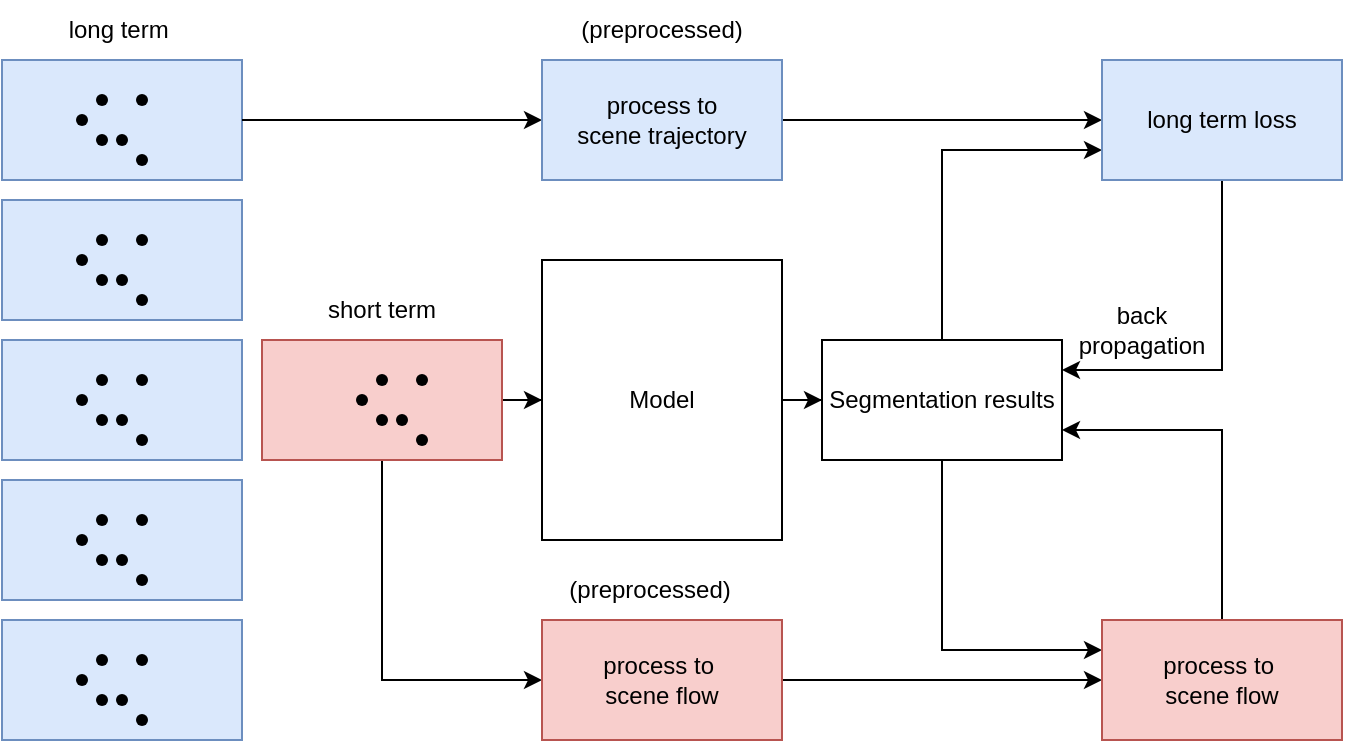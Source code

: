 <mxfile version="25.0.1">
  <diagram name="第 1 页" id="4o_lDxEVNhOIDceOlCGF">
    <mxGraphModel dx="1059" dy="554" grid="1" gridSize="10" guides="1" tooltips="1" connect="1" arrows="1" fold="1" page="1" pageScale="1" pageWidth="827" pageHeight="1169" math="0" shadow="0">
      <root>
        <mxCell id="0" />
        <mxCell id="1" parent="0" />
        <mxCell id="4sY1oFhWT7aM1cHkjKMV-16" style="edgeStyle=orthogonalEdgeStyle;rounded=0;orthogonalLoop=1;jettySize=auto;html=1;entryX=0;entryY=0.5;entryDx=0;entryDy=0;" edge="1" parent="1" source="4sY1oFhWT7aM1cHkjKMV-18" target="4sY1oFhWT7aM1cHkjKMV-13">
          <mxGeometry relative="1" as="geometry" />
        </mxCell>
        <mxCell id="4sY1oFhWT7aM1cHkjKMV-1" value="" style="rounded=0;whiteSpace=wrap;html=1;fillColor=#dae8fc;strokeColor=#6c8ebf;" vertex="1" parent="1">
          <mxGeometry x="90" y="80" width="120" height="60" as="geometry" />
        </mxCell>
        <mxCell id="4sY1oFhWT7aM1cHkjKMV-2" value="" style="rounded=0;whiteSpace=wrap;html=1;fillColor=#dae8fc;strokeColor=#6c8ebf;" vertex="1" parent="1">
          <mxGeometry x="90" y="150" width="120" height="60" as="geometry" />
        </mxCell>
        <mxCell id="4sY1oFhWT7aM1cHkjKMV-3" value="" style="rounded=0;whiteSpace=wrap;html=1;fillColor=#dae8fc;strokeColor=#6c8ebf;" vertex="1" parent="1">
          <mxGeometry x="90" y="220" width="120" height="60" as="geometry" />
        </mxCell>
        <mxCell id="4sY1oFhWT7aM1cHkjKMV-4" value="" style="rounded=0;whiteSpace=wrap;html=1;fillColor=#dae8fc;strokeColor=#6c8ebf;" vertex="1" parent="1">
          <mxGeometry x="90" y="290" width="120" height="60" as="geometry" />
        </mxCell>
        <mxCell id="4sY1oFhWT7aM1cHkjKMV-5" value="" style="rounded=0;whiteSpace=wrap;html=1;fillColor=#dae8fc;strokeColor=#6c8ebf;" vertex="1" parent="1">
          <mxGeometry x="90" y="360" width="120" height="60" as="geometry" />
        </mxCell>
        <mxCell id="4sY1oFhWT7aM1cHkjKMV-10" style="edgeStyle=orthogonalEdgeStyle;rounded=0;orthogonalLoop=1;jettySize=auto;html=1;entryX=0;entryY=0.5;entryDx=0;entryDy=0;" edge="1" parent="1" source="4sY1oFhWT7aM1cHkjKMV-7" target="4sY1oFhWT7aM1cHkjKMV-9">
          <mxGeometry relative="1" as="geometry" />
        </mxCell>
        <mxCell id="4sY1oFhWT7aM1cHkjKMV-20" style="edgeStyle=orthogonalEdgeStyle;rounded=0;orthogonalLoop=1;jettySize=auto;html=1;entryX=0;entryY=0.5;entryDx=0;entryDy=0;" edge="1" parent="1" source="4sY1oFhWT7aM1cHkjKMV-7" target="4sY1oFhWT7aM1cHkjKMV-19">
          <mxGeometry relative="1" as="geometry">
            <Array as="points">
              <mxPoint x="280" y="390" />
            </Array>
          </mxGeometry>
        </mxCell>
        <mxCell id="4sY1oFhWT7aM1cHkjKMV-7" value="" style="rounded=0;whiteSpace=wrap;html=1;fillColor=#f8cecc;strokeColor=#b85450;" vertex="1" parent="1">
          <mxGeometry x="220" y="220" width="120" height="60" as="geometry" />
        </mxCell>
        <mxCell id="4sY1oFhWT7aM1cHkjKMV-11" style="edgeStyle=orthogonalEdgeStyle;rounded=0;orthogonalLoop=1;jettySize=auto;html=1;entryX=0;entryY=0.5;entryDx=0;entryDy=0;" edge="1" parent="1" source="4sY1oFhWT7aM1cHkjKMV-9" target="4sY1oFhWT7aM1cHkjKMV-12">
          <mxGeometry relative="1" as="geometry">
            <mxPoint x="660" y="250" as="targetPoint" />
          </mxGeometry>
        </mxCell>
        <mxCell id="4sY1oFhWT7aM1cHkjKMV-9" value="Model" style="rounded=0;whiteSpace=wrap;html=1;" vertex="1" parent="1">
          <mxGeometry x="360" y="180" width="120" height="140" as="geometry" />
        </mxCell>
        <mxCell id="4sY1oFhWT7aM1cHkjKMV-21" style="edgeStyle=orthogonalEdgeStyle;rounded=0;orthogonalLoop=1;jettySize=auto;html=1;entryX=0;entryY=0.75;entryDx=0;entryDy=0;" edge="1" parent="1" source="4sY1oFhWT7aM1cHkjKMV-12" target="4sY1oFhWT7aM1cHkjKMV-13">
          <mxGeometry relative="1" as="geometry">
            <mxPoint x="640" y="110" as="targetPoint" />
            <Array as="points">
              <mxPoint x="560" y="125" />
            </Array>
          </mxGeometry>
        </mxCell>
        <mxCell id="4sY1oFhWT7aM1cHkjKMV-23" style="edgeStyle=orthogonalEdgeStyle;rounded=0;orthogonalLoop=1;jettySize=auto;html=1;entryX=0;entryY=0.25;entryDx=0;entryDy=0;exitX=0.5;exitY=1;exitDx=0;exitDy=0;" edge="1" parent="1" source="4sY1oFhWT7aM1cHkjKMV-12" target="4sY1oFhWT7aM1cHkjKMV-22">
          <mxGeometry relative="1" as="geometry" />
        </mxCell>
        <mxCell id="4sY1oFhWT7aM1cHkjKMV-12" value="Segmentation results" style="rounded=0;whiteSpace=wrap;html=1;" vertex="1" parent="1">
          <mxGeometry x="500" y="220" width="120" height="60" as="geometry" />
        </mxCell>
        <mxCell id="4sY1oFhWT7aM1cHkjKMV-25" style="edgeStyle=orthogonalEdgeStyle;rounded=0;orthogonalLoop=1;jettySize=auto;html=1;entryX=1;entryY=0.25;entryDx=0;entryDy=0;exitX=0.5;exitY=1;exitDx=0;exitDy=0;" edge="1" parent="1" source="4sY1oFhWT7aM1cHkjKMV-13" target="4sY1oFhWT7aM1cHkjKMV-12">
          <mxGeometry relative="1" as="geometry" />
        </mxCell>
        <mxCell id="4sY1oFhWT7aM1cHkjKMV-13" value="long term loss" style="rounded=0;whiteSpace=wrap;html=1;fillColor=#dae8fc;strokeColor=#6c8ebf;" vertex="1" parent="1">
          <mxGeometry x="640" y="80" width="120" height="60" as="geometry" />
        </mxCell>
        <mxCell id="4sY1oFhWT7aM1cHkjKMV-14" value="long term&amp;nbsp;" style="text;html=1;align=center;verticalAlign=middle;whiteSpace=wrap;rounded=0;" vertex="1" parent="1">
          <mxGeometry x="90" y="50" width="120" height="30" as="geometry" />
        </mxCell>
        <mxCell id="4sY1oFhWT7aM1cHkjKMV-15" value="short term" style="text;html=1;align=center;verticalAlign=middle;whiteSpace=wrap;rounded=0;" vertex="1" parent="1">
          <mxGeometry x="220" y="190" width="120" height="30" as="geometry" />
        </mxCell>
        <mxCell id="4sY1oFhWT7aM1cHkjKMV-17" value="" style="edgeStyle=orthogonalEdgeStyle;rounded=0;orthogonalLoop=1;jettySize=auto;html=1;entryX=0;entryY=0.5;entryDx=0;entryDy=0;" edge="1" parent="1" source="4sY1oFhWT7aM1cHkjKMV-1" target="4sY1oFhWT7aM1cHkjKMV-18">
          <mxGeometry relative="1" as="geometry">
            <mxPoint x="210" y="110" as="sourcePoint" />
            <mxPoint x="600" y="110" as="targetPoint" />
          </mxGeometry>
        </mxCell>
        <mxCell id="4sY1oFhWT7aM1cHkjKMV-18" value="&lt;div&gt;process to&lt;/div&gt;scene trajectory" style="rounded=0;whiteSpace=wrap;html=1;fillColor=#dae8fc;strokeColor=#6c8ebf;" vertex="1" parent="1">
          <mxGeometry x="360" y="80" width="120" height="60" as="geometry" />
        </mxCell>
        <mxCell id="4sY1oFhWT7aM1cHkjKMV-24" style="edgeStyle=orthogonalEdgeStyle;rounded=0;orthogonalLoop=1;jettySize=auto;html=1;entryX=0;entryY=0.5;entryDx=0;entryDy=0;" edge="1" parent="1" source="4sY1oFhWT7aM1cHkjKMV-19" target="4sY1oFhWT7aM1cHkjKMV-22">
          <mxGeometry relative="1" as="geometry" />
        </mxCell>
        <mxCell id="4sY1oFhWT7aM1cHkjKMV-19" value="process to&amp;nbsp;&lt;div&gt;scene flow&lt;/div&gt;" style="rounded=0;whiteSpace=wrap;html=1;fillColor=#f8cecc;strokeColor=#b85450;" vertex="1" parent="1">
          <mxGeometry x="360" y="360" width="120" height="60" as="geometry" />
        </mxCell>
        <mxCell id="4sY1oFhWT7aM1cHkjKMV-26" style="edgeStyle=orthogonalEdgeStyle;rounded=0;orthogonalLoop=1;jettySize=auto;html=1;entryX=1;entryY=0.75;entryDx=0;entryDy=0;" edge="1" parent="1" source="4sY1oFhWT7aM1cHkjKMV-22" target="4sY1oFhWT7aM1cHkjKMV-12">
          <mxGeometry relative="1" as="geometry">
            <Array as="points">
              <mxPoint x="700" y="265" />
            </Array>
          </mxGeometry>
        </mxCell>
        <mxCell id="4sY1oFhWT7aM1cHkjKMV-22" value="process to&amp;nbsp;&lt;div&gt;scene flow&lt;/div&gt;" style="rounded=0;whiteSpace=wrap;html=1;fillColor=#f8cecc;strokeColor=#b85450;" vertex="1" parent="1">
          <mxGeometry x="640" y="360" width="120" height="60" as="geometry" />
        </mxCell>
        <mxCell id="4sY1oFhWT7aM1cHkjKMV-27" value="(preprocessed)" style="text;html=1;align=center;verticalAlign=middle;whiteSpace=wrap;rounded=0;" vertex="1" parent="1">
          <mxGeometry x="384" y="330" width="60" height="30" as="geometry" />
        </mxCell>
        <mxCell id="4sY1oFhWT7aM1cHkjKMV-29" value="(preprocessed)" style="text;html=1;align=center;verticalAlign=middle;whiteSpace=wrap;rounded=0;" vertex="1" parent="1">
          <mxGeometry x="390" y="50" width="60" height="30" as="geometry" />
        </mxCell>
        <mxCell id="4sY1oFhWT7aM1cHkjKMV-30" value="back propagation" style="text;html=1;align=center;verticalAlign=middle;whiteSpace=wrap;rounded=0;" vertex="1" parent="1">
          <mxGeometry x="630" y="200" width="60" height="30" as="geometry" />
        </mxCell>
        <mxCell id="4sY1oFhWT7aM1cHkjKMV-37" value="" style="group" vertex="1" connectable="0" parent="1">
          <mxGeometry x="120" y="90" width="50" height="50" as="geometry" />
        </mxCell>
        <mxCell id="4sY1oFhWT7aM1cHkjKMV-31" value="" style="shape=waypoint;sketch=0;fillStyle=solid;size=6;pointerEvents=1;points=[];fillColor=none;resizable=0;rotatable=0;perimeter=centerPerimeter;snapToPoint=1;" vertex="1" parent="4sY1oFhWT7aM1cHkjKMV-37">
          <mxGeometry x="10" y="20" width="20" height="20" as="geometry" />
        </mxCell>
        <mxCell id="4sY1oFhWT7aM1cHkjKMV-32" value="" style="shape=waypoint;sketch=0;fillStyle=solid;size=6;pointerEvents=1;points=[];fillColor=none;resizable=0;rotatable=0;perimeter=centerPerimeter;snapToPoint=1;" vertex="1" parent="4sY1oFhWT7aM1cHkjKMV-37">
          <mxGeometry x="10" width="20" height="20" as="geometry" />
        </mxCell>
        <mxCell id="4sY1oFhWT7aM1cHkjKMV-33" value="" style="shape=waypoint;sketch=0;fillStyle=solid;size=6;pointerEvents=1;points=[];fillColor=none;resizable=0;rotatable=0;perimeter=centerPerimeter;snapToPoint=1;" vertex="1" parent="4sY1oFhWT7aM1cHkjKMV-37">
          <mxGeometry x="30" y="30" width="20" height="20" as="geometry" />
        </mxCell>
        <mxCell id="4sY1oFhWT7aM1cHkjKMV-34" value="" style="shape=waypoint;sketch=0;fillStyle=solid;size=6;pointerEvents=1;points=[];fillColor=none;resizable=0;rotatable=0;perimeter=centerPerimeter;snapToPoint=1;" vertex="1" parent="4sY1oFhWT7aM1cHkjKMV-37">
          <mxGeometry y="10" width="20" height="20" as="geometry" />
        </mxCell>
        <mxCell id="4sY1oFhWT7aM1cHkjKMV-35" value="" style="shape=waypoint;sketch=0;fillStyle=solid;size=6;pointerEvents=1;points=[];fillColor=none;resizable=0;rotatable=0;perimeter=centerPerimeter;snapToPoint=1;" vertex="1" parent="4sY1oFhWT7aM1cHkjKMV-37">
          <mxGeometry x="20" y="20" width="20" height="20" as="geometry" />
        </mxCell>
        <mxCell id="4sY1oFhWT7aM1cHkjKMV-36" value="" style="shape=waypoint;sketch=0;fillStyle=solid;size=6;pointerEvents=1;points=[];fillColor=none;resizable=0;rotatable=0;perimeter=centerPerimeter;snapToPoint=1;" vertex="1" parent="4sY1oFhWT7aM1cHkjKMV-37">
          <mxGeometry x="30" width="20" height="20" as="geometry" />
        </mxCell>
        <mxCell id="4sY1oFhWT7aM1cHkjKMV-38" value="" style="group" vertex="1" connectable="0" parent="1">
          <mxGeometry x="120" y="160" width="50" height="50" as="geometry" />
        </mxCell>
        <mxCell id="4sY1oFhWT7aM1cHkjKMV-39" value="" style="shape=waypoint;sketch=0;fillStyle=solid;size=6;pointerEvents=1;points=[];fillColor=none;resizable=0;rotatable=0;perimeter=centerPerimeter;snapToPoint=1;" vertex="1" parent="4sY1oFhWT7aM1cHkjKMV-38">
          <mxGeometry x="10" y="20" width="20" height="20" as="geometry" />
        </mxCell>
        <mxCell id="4sY1oFhWT7aM1cHkjKMV-40" value="" style="shape=waypoint;sketch=0;fillStyle=solid;size=6;pointerEvents=1;points=[];fillColor=none;resizable=0;rotatable=0;perimeter=centerPerimeter;snapToPoint=1;" vertex="1" parent="4sY1oFhWT7aM1cHkjKMV-38">
          <mxGeometry x="10" width="20" height="20" as="geometry" />
        </mxCell>
        <mxCell id="4sY1oFhWT7aM1cHkjKMV-41" value="" style="shape=waypoint;sketch=0;fillStyle=solid;size=6;pointerEvents=1;points=[];fillColor=none;resizable=0;rotatable=0;perimeter=centerPerimeter;snapToPoint=1;" vertex="1" parent="4sY1oFhWT7aM1cHkjKMV-38">
          <mxGeometry x="30" y="30" width="20" height="20" as="geometry" />
        </mxCell>
        <mxCell id="4sY1oFhWT7aM1cHkjKMV-42" value="" style="shape=waypoint;sketch=0;fillStyle=solid;size=6;pointerEvents=1;points=[];fillColor=none;resizable=0;rotatable=0;perimeter=centerPerimeter;snapToPoint=1;" vertex="1" parent="4sY1oFhWT7aM1cHkjKMV-38">
          <mxGeometry y="10" width="20" height="20" as="geometry" />
        </mxCell>
        <mxCell id="4sY1oFhWT7aM1cHkjKMV-43" value="" style="shape=waypoint;sketch=0;fillStyle=solid;size=6;pointerEvents=1;points=[];fillColor=none;resizable=0;rotatable=0;perimeter=centerPerimeter;snapToPoint=1;" vertex="1" parent="4sY1oFhWT7aM1cHkjKMV-38">
          <mxGeometry x="20" y="20" width="20" height="20" as="geometry" />
        </mxCell>
        <mxCell id="4sY1oFhWT7aM1cHkjKMV-44" value="" style="shape=waypoint;sketch=0;fillStyle=solid;size=6;pointerEvents=1;points=[];fillColor=none;resizable=0;rotatable=0;perimeter=centerPerimeter;snapToPoint=1;" vertex="1" parent="4sY1oFhWT7aM1cHkjKMV-38">
          <mxGeometry x="30" width="20" height="20" as="geometry" />
        </mxCell>
        <mxCell id="4sY1oFhWT7aM1cHkjKMV-45" value="" style="group" vertex="1" connectable="0" parent="1">
          <mxGeometry x="120" y="230" width="50" height="50" as="geometry" />
        </mxCell>
        <mxCell id="4sY1oFhWT7aM1cHkjKMV-46" value="" style="shape=waypoint;sketch=0;fillStyle=solid;size=6;pointerEvents=1;points=[];fillColor=none;resizable=0;rotatable=0;perimeter=centerPerimeter;snapToPoint=1;" vertex="1" parent="4sY1oFhWT7aM1cHkjKMV-45">
          <mxGeometry x="10" y="20" width="20" height="20" as="geometry" />
        </mxCell>
        <mxCell id="4sY1oFhWT7aM1cHkjKMV-47" value="" style="shape=waypoint;sketch=0;fillStyle=solid;size=6;pointerEvents=1;points=[];fillColor=none;resizable=0;rotatable=0;perimeter=centerPerimeter;snapToPoint=1;" vertex="1" parent="4sY1oFhWT7aM1cHkjKMV-45">
          <mxGeometry x="10" width="20" height="20" as="geometry" />
        </mxCell>
        <mxCell id="4sY1oFhWT7aM1cHkjKMV-48" value="" style="shape=waypoint;sketch=0;fillStyle=solid;size=6;pointerEvents=1;points=[];fillColor=none;resizable=0;rotatable=0;perimeter=centerPerimeter;snapToPoint=1;" vertex="1" parent="4sY1oFhWT7aM1cHkjKMV-45">
          <mxGeometry x="30" y="30" width="20" height="20" as="geometry" />
        </mxCell>
        <mxCell id="4sY1oFhWT7aM1cHkjKMV-49" value="" style="shape=waypoint;sketch=0;fillStyle=solid;size=6;pointerEvents=1;points=[];fillColor=none;resizable=0;rotatable=0;perimeter=centerPerimeter;snapToPoint=1;" vertex="1" parent="4sY1oFhWT7aM1cHkjKMV-45">
          <mxGeometry y="10" width="20" height="20" as="geometry" />
        </mxCell>
        <mxCell id="4sY1oFhWT7aM1cHkjKMV-50" value="" style="shape=waypoint;sketch=0;fillStyle=solid;size=6;pointerEvents=1;points=[];fillColor=none;resizable=0;rotatable=0;perimeter=centerPerimeter;snapToPoint=1;" vertex="1" parent="4sY1oFhWT7aM1cHkjKMV-45">
          <mxGeometry x="20" y="20" width="20" height="20" as="geometry" />
        </mxCell>
        <mxCell id="4sY1oFhWT7aM1cHkjKMV-51" value="" style="shape=waypoint;sketch=0;fillStyle=solid;size=6;pointerEvents=1;points=[];fillColor=none;resizable=0;rotatable=0;perimeter=centerPerimeter;snapToPoint=1;" vertex="1" parent="4sY1oFhWT7aM1cHkjKMV-45">
          <mxGeometry x="30" width="20" height="20" as="geometry" />
        </mxCell>
        <mxCell id="4sY1oFhWT7aM1cHkjKMV-52" value="" style="group" vertex="1" connectable="0" parent="1">
          <mxGeometry x="120" y="300" width="50" height="50" as="geometry" />
        </mxCell>
        <mxCell id="4sY1oFhWT7aM1cHkjKMV-53" value="" style="shape=waypoint;sketch=0;fillStyle=solid;size=6;pointerEvents=1;points=[];fillColor=none;resizable=0;rotatable=0;perimeter=centerPerimeter;snapToPoint=1;" vertex="1" parent="4sY1oFhWT7aM1cHkjKMV-52">
          <mxGeometry x="10" y="20" width="20" height="20" as="geometry" />
        </mxCell>
        <mxCell id="4sY1oFhWT7aM1cHkjKMV-54" value="" style="shape=waypoint;sketch=0;fillStyle=solid;size=6;pointerEvents=1;points=[];fillColor=none;resizable=0;rotatable=0;perimeter=centerPerimeter;snapToPoint=1;" vertex="1" parent="4sY1oFhWT7aM1cHkjKMV-52">
          <mxGeometry x="10" width="20" height="20" as="geometry" />
        </mxCell>
        <mxCell id="4sY1oFhWT7aM1cHkjKMV-55" value="" style="shape=waypoint;sketch=0;fillStyle=solid;size=6;pointerEvents=1;points=[];fillColor=none;resizable=0;rotatable=0;perimeter=centerPerimeter;snapToPoint=1;" vertex="1" parent="4sY1oFhWT7aM1cHkjKMV-52">
          <mxGeometry x="30" y="30" width="20" height="20" as="geometry" />
        </mxCell>
        <mxCell id="4sY1oFhWT7aM1cHkjKMV-56" value="" style="shape=waypoint;sketch=0;fillStyle=solid;size=6;pointerEvents=1;points=[];fillColor=none;resizable=0;rotatable=0;perimeter=centerPerimeter;snapToPoint=1;" vertex="1" parent="4sY1oFhWT7aM1cHkjKMV-52">
          <mxGeometry y="10" width="20" height="20" as="geometry" />
        </mxCell>
        <mxCell id="4sY1oFhWT7aM1cHkjKMV-57" value="" style="shape=waypoint;sketch=0;fillStyle=solid;size=6;pointerEvents=1;points=[];fillColor=none;resizable=0;rotatable=0;perimeter=centerPerimeter;snapToPoint=1;" vertex="1" parent="4sY1oFhWT7aM1cHkjKMV-52">
          <mxGeometry x="20" y="20" width="20" height="20" as="geometry" />
        </mxCell>
        <mxCell id="4sY1oFhWT7aM1cHkjKMV-58" value="" style="shape=waypoint;sketch=0;fillStyle=solid;size=6;pointerEvents=1;points=[];fillColor=none;resizable=0;rotatable=0;perimeter=centerPerimeter;snapToPoint=1;" vertex="1" parent="4sY1oFhWT7aM1cHkjKMV-52">
          <mxGeometry x="30" width="20" height="20" as="geometry" />
        </mxCell>
        <mxCell id="4sY1oFhWT7aM1cHkjKMV-59" value="" style="group" vertex="1" connectable="0" parent="1">
          <mxGeometry x="120" y="370" width="50" height="50" as="geometry" />
        </mxCell>
        <mxCell id="4sY1oFhWT7aM1cHkjKMV-60" value="" style="shape=waypoint;sketch=0;fillStyle=solid;size=6;pointerEvents=1;points=[];fillColor=none;resizable=0;rotatable=0;perimeter=centerPerimeter;snapToPoint=1;" vertex="1" parent="4sY1oFhWT7aM1cHkjKMV-59">
          <mxGeometry x="10" y="20" width="20" height="20" as="geometry" />
        </mxCell>
        <mxCell id="4sY1oFhWT7aM1cHkjKMV-61" value="" style="shape=waypoint;sketch=0;fillStyle=solid;size=6;pointerEvents=1;points=[];fillColor=none;resizable=0;rotatable=0;perimeter=centerPerimeter;snapToPoint=1;" vertex="1" parent="4sY1oFhWT7aM1cHkjKMV-59">
          <mxGeometry x="10" width="20" height="20" as="geometry" />
        </mxCell>
        <mxCell id="4sY1oFhWT7aM1cHkjKMV-62" value="" style="shape=waypoint;sketch=0;fillStyle=solid;size=6;pointerEvents=1;points=[];fillColor=none;resizable=0;rotatable=0;perimeter=centerPerimeter;snapToPoint=1;" vertex="1" parent="4sY1oFhWT7aM1cHkjKMV-59">
          <mxGeometry x="30" y="30" width="20" height="20" as="geometry" />
        </mxCell>
        <mxCell id="4sY1oFhWT7aM1cHkjKMV-63" value="" style="shape=waypoint;sketch=0;fillStyle=solid;size=6;pointerEvents=1;points=[];fillColor=none;resizable=0;rotatable=0;perimeter=centerPerimeter;snapToPoint=1;" vertex="1" parent="4sY1oFhWT7aM1cHkjKMV-59">
          <mxGeometry y="10" width="20" height="20" as="geometry" />
        </mxCell>
        <mxCell id="4sY1oFhWT7aM1cHkjKMV-64" value="" style="shape=waypoint;sketch=0;fillStyle=solid;size=6;pointerEvents=1;points=[];fillColor=none;resizable=0;rotatable=0;perimeter=centerPerimeter;snapToPoint=1;" vertex="1" parent="4sY1oFhWT7aM1cHkjKMV-59">
          <mxGeometry x="20" y="20" width="20" height="20" as="geometry" />
        </mxCell>
        <mxCell id="4sY1oFhWT7aM1cHkjKMV-65" value="" style="shape=waypoint;sketch=0;fillStyle=solid;size=6;pointerEvents=1;points=[];fillColor=none;resizable=0;rotatable=0;perimeter=centerPerimeter;snapToPoint=1;" vertex="1" parent="4sY1oFhWT7aM1cHkjKMV-59">
          <mxGeometry x="30" width="20" height="20" as="geometry" />
        </mxCell>
        <mxCell id="4sY1oFhWT7aM1cHkjKMV-66" value="" style="group" vertex="1" connectable="0" parent="1">
          <mxGeometry x="260" y="230" width="50" height="50" as="geometry" />
        </mxCell>
        <mxCell id="4sY1oFhWT7aM1cHkjKMV-67" value="" style="shape=waypoint;sketch=0;fillStyle=solid;size=6;pointerEvents=1;points=[];fillColor=none;resizable=0;rotatable=0;perimeter=centerPerimeter;snapToPoint=1;" vertex="1" parent="4sY1oFhWT7aM1cHkjKMV-66">
          <mxGeometry x="10" y="20" width="20" height="20" as="geometry" />
        </mxCell>
        <mxCell id="4sY1oFhWT7aM1cHkjKMV-68" value="" style="shape=waypoint;sketch=0;fillStyle=solid;size=6;pointerEvents=1;points=[];fillColor=none;resizable=0;rotatable=0;perimeter=centerPerimeter;snapToPoint=1;" vertex="1" parent="4sY1oFhWT7aM1cHkjKMV-66">
          <mxGeometry x="10" width="20" height="20" as="geometry" />
        </mxCell>
        <mxCell id="4sY1oFhWT7aM1cHkjKMV-69" value="" style="shape=waypoint;sketch=0;fillStyle=solid;size=6;pointerEvents=1;points=[];fillColor=none;resizable=0;rotatable=0;perimeter=centerPerimeter;snapToPoint=1;" vertex="1" parent="4sY1oFhWT7aM1cHkjKMV-66">
          <mxGeometry x="30" y="30" width="20" height="20" as="geometry" />
        </mxCell>
        <mxCell id="4sY1oFhWT7aM1cHkjKMV-70" value="" style="shape=waypoint;sketch=0;fillStyle=solid;size=6;pointerEvents=1;points=[];fillColor=none;resizable=0;rotatable=0;perimeter=centerPerimeter;snapToPoint=1;" vertex="1" parent="4sY1oFhWT7aM1cHkjKMV-66">
          <mxGeometry y="10" width="20" height="20" as="geometry" />
        </mxCell>
        <mxCell id="4sY1oFhWT7aM1cHkjKMV-71" value="" style="shape=waypoint;sketch=0;fillStyle=solid;size=6;pointerEvents=1;points=[];fillColor=none;resizable=0;rotatable=0;perimeter=centerPerimeter;snapToPoint=1;" vertex="1" parent="4sY1oFhWT7aM1cHkjKMV-66">
          <mxGeometry x="20" y="20" width="20" height="20" as="geometry" />
        </mxCell>
        <mxCell id="4sY1oFhWT7aM1cHkjKMV-72" value="" style="shape=waypoint;sketch=0;fillStyle=solid;size=6;pointerEvents=1;points=[];fillColor=none;resizable=0;rotatable=0;perimeter=centerPerimeter;snapToPoint=1;" vertex="1" parent="4sY1oFhWT7aM1cHkjKMV-66">
          <mxGeometry x="30" width="20" height="20" as="geometry" />
        </mxCell>
      </root>
    </mxGraphModel>
  </diagram>
</mxfile>
